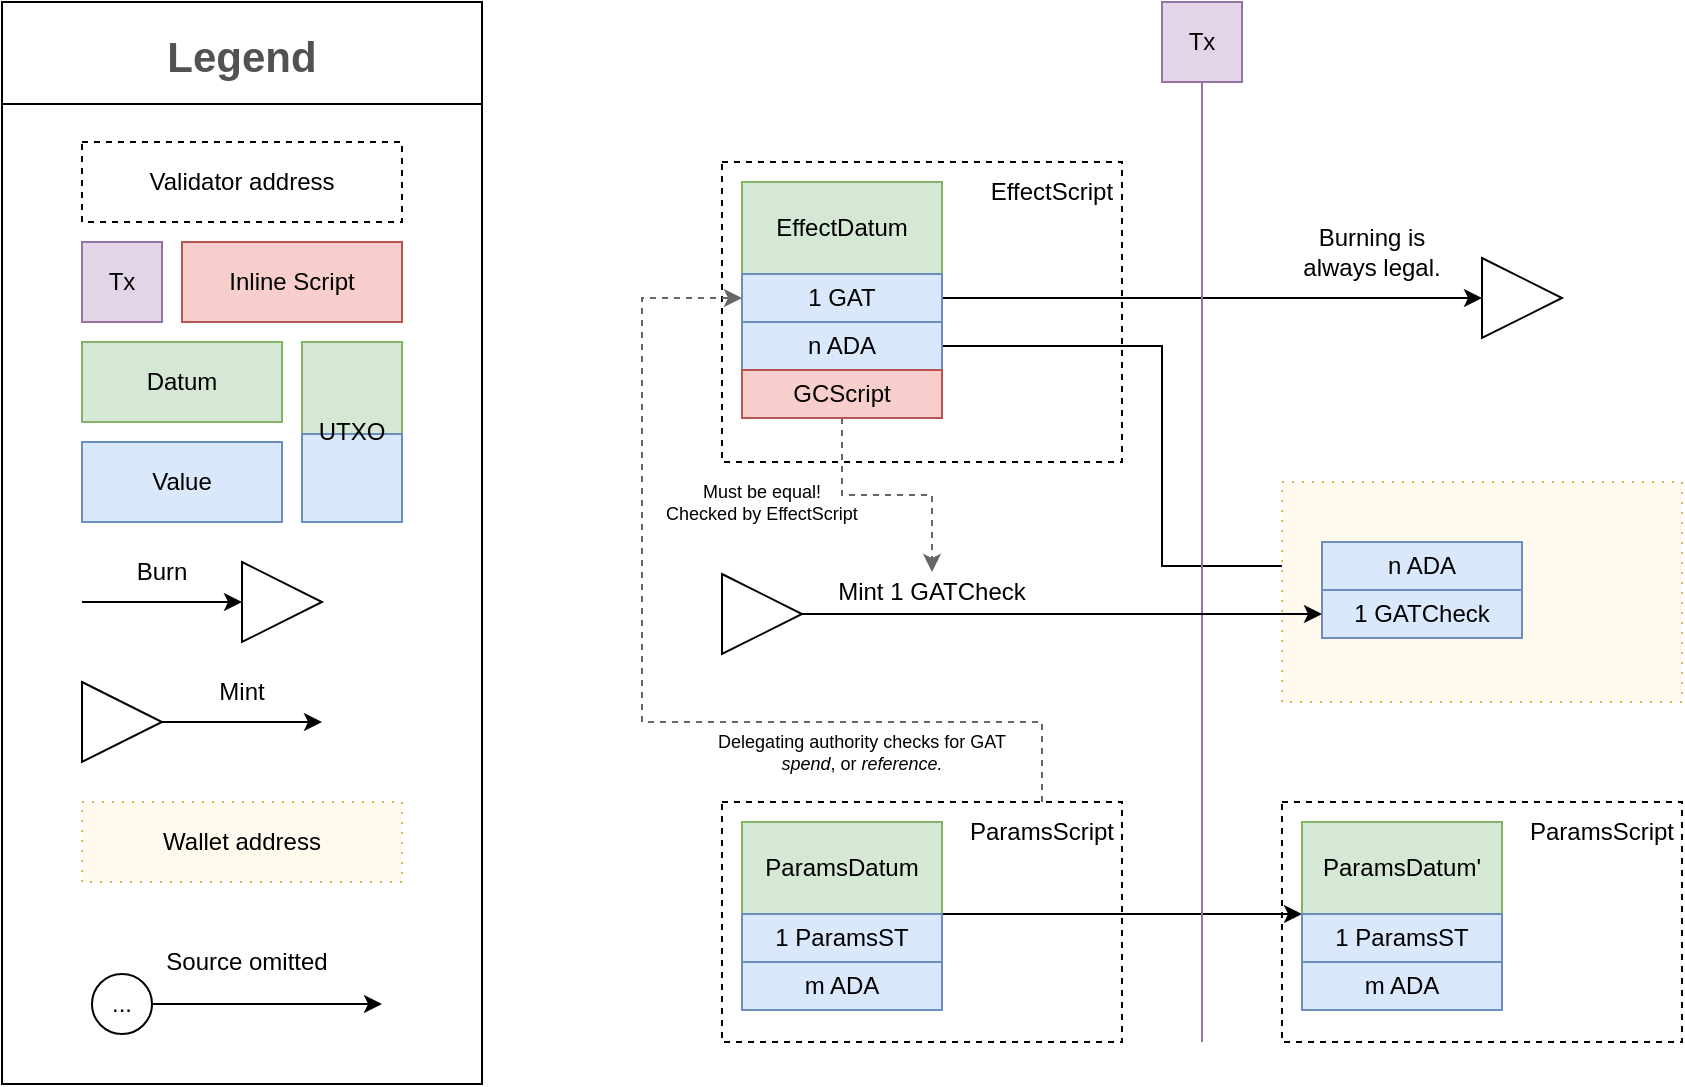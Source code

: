 <mxfile version="20.1.1" type="github">
  <diagram id="xCGJNGvYj_76dsZpOlgf" name="Page-1">
    <mxGraphModel dx="1072" dy="582" grid="1" gridSize="10" guides="1" tooltips="1" connect="1" arrows="1" fold="1" page="1" pageScale="1" pageWidth="827" pageHeight="1169" math="0" shadow="0">
      <root>
        <mxCell id="0" />
        <mxCell id="1" parent="0" />
        <mxCell id="ljMe7YeL6GGqAKYrPEuF-2" value="Legend" style="swimlane;fontStyle=1;childLayout=stackLayout;horizontal=1;startSize=51;horizontalStack=0;resizeParent=1;resizeParentMax=0;resizeLast=0;collapsible=1;marginBottom=0;fontFamily=Helvetica;fontSize=21;fontColor=#525252;" vertex="1" parent="1">
          <mxGeometry x="40" y="160" width="240" height="541" as="geometry">
            <mxRectangle x="80" y="69" width="240" height="50" as="alternateBounds" />
          </mxGeometry>
        </mxCell>
        <mxCell id="ljMe7YeL6GGqAKYrPEuF-3" value="e" style="group" vertex="1" connectable="0" parent="ljMe7YeL6GGqAKYrPEuF-2">
          <mxGeometry y="51" width="240" height="490" as="geometry" />
        </mxCell>
        <mxCell id="ljMe7YeL6GGqAKYrPEuF-4" value="" style="rounded=0;whiteSpace=wrap;html=1;fontSize=12;" vertex="1" parent="ljMe7YeL6GGqAKYrPEuF-3">
          <mxGeometry width="240" height="490" as="geometry" />
        </mxCell>
        <mxCell id="ljMe7YeL6GGqAKYrPEuF-5" value="Validator address" style="rounded=0;whiteSpace=wrap;html=1;fontSize=12;fillColor=none;dashed=1;horizontal=1;strokeColor=#000000;gradientColor=none;" vertex="1" parent="ljMe7YeL6GGqAKYrPEuF-3">
          <mxGeometry x="40" y="19" width="160" height="40" as="geometry" />
        </mxCell>
        <mxCell id="ljMe7YeL6GGqAKYrPEuF-6" value="Tx" style="rounded=0;whiteSpace=wrap;html=1;fontSize=12;fillColor=#e1d5e7;horizontal=1;strokeColor=#9673a6;" vertex="1" parent="ljMe7YeL6GGqAKYrPEuF-3">
          <mxGeometry x="40" y="69" width="40" height="40" as="geometry" />
        </mxCell>
        <mxCell id="ljMe7YeL6GGqAKYrPEuF-7" value="&lt;div&gt;Datum&lt;/div&gt;" style="rounded=0;whiteSpace=wrap;html=1;fontSize=12;fillColor=#d5e8d4;horizontal=1;strokeColor=#82b366;" vertex="1" parent="ljMe7YeL6GGqAKYrPEuF-3">
          <mxGeometry x="40" y="119" width="100" height="40" as="geometry" />
        </mxCell>
        <mxCell id="ljMe7YeL6GGqAKYrPEuF-8" value="" style="rounded=0;whiteSpace=wrap;html=1;fontSize=12;fillColor=#d5e8d4;horizontal=1;strokeColor=#82b366;" vertex="1" parent="ljMe7YeL6GGqAKYrPEuF-3">
          <mxGeometry x="150" y="119" width="50" height="46" as="geometry" />
        </mxCell>
        <mxCell id="ljMe7YeL6GGqAKYrPEuF-9" value="Value" style="rounded=0;whiteSpace=wrap;html=1;fontSize=12;fillColor=#dae8fc;horizontal=1;strokeColor=#6c8ebf;" vertex="1" parent="ljMe7YeL6GGqAKYrPEuF-3">
          <mxGeometry x="40" y="169" width="100" height="40" as="geometry" />
        </mxCell>
        <mxCell id="ljMe7YeL6GGqAKYrPEuF-10" value="" style="rounded=0;whiteSpace=wrap;html=1;fontSize=12;fillColor=#dae8fc;horizontal=1;strokeColor=#6c8ebf;" vertex="1" parent="ljMe7YeL6GGqAKYrPEuF-3">
          <mxGeometry x="150" y="165" width="50" height="44" as="geometry" />
        </mxCell>
        <mxCell id="ljMe7YeL6GGqAKYrPEuF-11" value="UTXO" style="text;html=1;strokeColor=none;fillColor=none;align=center;verticalAlign=middle;whiteSpace=wrap;rounded=0;fontSize=12;" vertex="1" parent="ljMe7YeL6GGqAKYrPEuF-3">
          <mxGeometry x="155" y="149" width="40" height="30" as="geometry" />
        </mxCell>
        <mxCell id="ljMe7YeL6GGqAKYrPEuF-12" value="" style="triangle;whiteSpace=wrap;html=1;fontSize=12;strokeColor=default;fillColor=default;" vertex="1" parent="ljMe7YeL6GGqAKYrPEuF-3">
          <mxGeometry x="120" y="229" width="40" height="40" as="geometry" />
        </mxCell>
        <mxCell id="ljMe7YeL6GGqAKYrPEuF-13" value="" style="endArrow=classic;html=1;rounded=0;fontSize=12;entryX=0;entryY=0.5;entryDx=0;entryDy=0;" edge="1" parent="ljMe7YeL6GGqAKYrPEuF-3" target="ljMe7YeL6GGqAKYrPEuF-12">
          <mxGeometry width="50" height="50" relative="1" as="geometry">
            <mxPoint x="40" y="249" as="sourcePoint" />
            <mxPoint x="90" y="269" as="targetPoint" />
          </mxGeometry>
        </mxCell>
        <mxCell id="ljMe7YeL6GGqAKYrPEuF-14" value="Burn" style="text;html=1;strokeColor=none;fillColor=none;align=center;verticalAlign=middle;whiteSpace=wrap;rounded=0;fontSize=12;" vertex="1" parent="ljMe7YeL6GGqAKYrPEuF-3">
          <mxGeometry x="50" y="219" width="60" height="30" as="geometry" />
        </mxCell>
        <mxCell id="ljMe7YeL6GGqAKYrPEuF-15" value="" style="triangle;whiteSpace=wrap;html=1;fontSize=12;strokeColor=default;fillColor=default;" vertex="1" parent="ljMe7YeL6GGqAKYrPEuF-3">
          <mxGeometry x="40" y="289" width="40" height="40" as="geometry" />
        </mxCell>
        <mxCell id="ljMe7YeL6GGqAKYrPEuF-16" value="" style="endArrow=classic;html=1;rounded=0;fontSize=12;exitX=1;exitY=0.5;exitDx=0;exitDy=0;" edge="1" parent="ljMe7YeL6GGqAKYrPEuF-3" source="ljMe7YeL6GGqAKYrPEuF-15">
          <mxGeometry width="50" height="50" relative="1" as="geometry">
            <mxPoint x="120" y="349" as="sourcePoint" />
            <mxPoint x="160" y="309" as="targetPoint" />
          </mxGeometry>
        </mxCell>
        <mxCell id="ljMe7YeL6GGqAKYrPEuF-17" value="Mint" style="text;html=1;strokeColor=none;fillColor=none;align=center;verticalAlign=middle;whiteSpace=wrap;rounded=0;fontSize=12;" vertex="1" parent="ljMe7YeL6GGqAKYrPEuF-3">
          <mxGeometry x="90" y="279" width="60" height="30" as="geometry" />
        </mxCell>
        <mxCell id="ljMe7YeL6GGqAKYrPEuF-18" value="Wallet address" style="rounded=0;whiteSpace=wrap;html=1;fontSize=12;fillColor=#FFFAED;dashed=1;horizontal=1;dashPattern=1 4;strokeColor=#d6b656;" vertex="1" parent="ljMe7YeL6GGqAKYrPEuF-3">
          <mxGeometry x="40" y="349" width="160" height="40" as="geometry" />
        </mxCell>
        <mxCell id="ljMe7YeL6GGqAKYrPEuF-19" style="edgeStyle=orthogonalEdgeStyle;rounded=0;orthogonalLoop=1;jettySize=auto;html=1;exitX=1;exitY=0.5;exitDx=0;exitDy=0;fontSize=12;" edge="1" parent="ljMe7YeL6GGqAKYrPEuF-3" source="ljMe7YeL6GGqAKYrPEuF-20">
          <mxGeometry relative="1" as="geometry">
            <mxPoint x="190" y="450" as="targetPoint" />
          </mxGeometry>
        </mxCell>
        <mxCell id="ljMe7YeL6GGqAKYrPEuF-20" value="..." style="ellipse;whiteSpace=wrap;html=1;aspect=fixed;fontSize=12;strokeColor=#000000;fillColor=none;gradientColor=none;" vertex="1" parent="ljMe7YeL6GGqAKYrPEuF-3">
          <mxGeometry x="45" y="435" width="30" height="30" as="geometry" />
        </mxCell>
        <mxCell id="ljMe7YeL6GGqAKYrPEuF-21" value="Source omitted" style="text;html=1;strokeColor=none;fillColor=none;align=center;verticalAlign=middle;whiteSpace=wrap;rounded=0;fontSize=12;" vertex="1" parent="ljMe7YeL6GGqAKYrPEuF-3">
          <mxGeometry x="75" y="419" width="95" height="20" as="geometry" />
        </mxCell>
        <mxCell id="ljMe7YeL6GGqAKYrPEuF-67" value="Inline Script" style="rounded=0;whiteSpace=wrap;html=1;fontSize=12;fillColor=#f8cecc;horizontal=1;strokeColor=#b85450;" vertex="1" parent="ljMe7YeL6GGqAKYrPEuF-3">
          <mxGeometry x="90" y="69" width="110" height="40" as="geometry" />
        </mxCell>
        <mxCell id="ljMe7YeL6GGqAKYrPEuF-22" value="" style="rounded=0;whiteSpace=wrap;html=1;fontSize=12;fillColor=none;dashed=1;horizontal=1;strokeColor=#000000;gradientColor=none;" vertex="1" parent="1">
          <mxGeometry x="400" y="240" width="200" height="150" as="geometry" />
        </mxCell>
        <mxCell id="ljMe7YeL6GGqAKYrPEuF-23" value="EffectScript" style="text;html=1;strokeColor=none;fillColor=none;align=center;verticalAlign=middle;whiteSpace=wrap;rounded=0;" vertex="1" parent="1">
          <mxGeometry x="530" y="240" width="70" height="30" as="geometry" />
        </mxCell>
        <mxCell id="ljMe7YeL6GGqAKYrPEuF-24" value="EffectDatum" style="rounded=0;whiteSpace=wrap;html=1;fontSize=12;fillColor=#d5e8d4;horizontal=1;strokeColor=#82b366;" vertex="1" parent="1">
          <mxGeometry x="410" y="250" width="100" height="46" as="geometry" />
        </mxCell>
        <mxCell id="ljMe7YeL6GGqAKYrPEuF-62" style="edgeStyle=orthogonalEdgeStyle;rounded=0;orthogonalLoop=1;jettySize=auto;html=1;exitX=1;exitY=0.5;exitDx=0;exitDy=0;entryX=0;entryY=0.5;entryDx=0;entryDy=0;" edge="1" parent="1" source="ljMe7YeL6GGqAKYrPEuF-26" target="ljMe7YeL6GGqAKYrPEuF-59">
          <mxGeometry relative="1" as="geometry" />
        </mxCell>
        <mxCell id="ljMe7YeL6GGqAKYrPEuF-26" value="1 GAT" style="rounded=0;whiteSpace=wrap;html=1;fontSize=12;fillColor=#dae8fc;horizontal=1;strokeColor=#6c8ebf;" vertex="1" parent="1">
          <mxGeometry x="410" y="296" width="100" height="24" as="geometry" />
        </mxCell>
        <mxCell id="ljMe7YeL6GGqAKYrPEuF-58" style="edgeStyle=orthogonalEdgeStyle;rounded=0;orthogonalLoop=1;jettySize=auto;html=1;exitX=1;exitY=0.5;exitDx=0;exitDy=0;entryX=0;entryY=0.5;entryDx=0;entryDy=0;" edge="1" parent="1" source="ljMe7YeL6GGqAKYrPEuF-27" target="ljMe7YeL6GGqAKYrPEuF-47">
          <mxGeometry relative="1" as="geometry">
            <Array as="points">
              <mxPoint x="620" y="332" />
              <mxPoint x="620" y="442" />
            </Array>
          </mxGeometry>
        </mxCell>
        <mxCell id="ljMe7YeL6GGqAKYrPEuF-27" value="&lt;div&gt;n ADA&lt;/div&gt;" style="rounded=0;whiteSpace=wrap;html=1;fontSize=12;fillColor=#dae8fc;horizontal=1;strokeColor=#6c8ebf;" vertex="1" parent="1">
          <mxGeometry x="410" y="320" width="100" height="24" as="geometry" />
        </mxCell>
        <mxCell id="ljMe7YeL6GGqAKYrPEuF-33" value="" style="rounded=0;whiteSpace=wrap;html=1;fontSize=12;fillColor=none;dashed=1;horizontal=1;strokeColor=#000000;gradientColor=none;" vertex="1" parent="1">
          <mxGeometry x="400" y="560" width="200" height="120" as="geometry" />
        </mxCell>
        <mxCell id="ljMe7YeL6GGqAKYrPEuF-65" style="edgeStyle=orthogonalEdgeStyle;rounded=0;orthogonalLoop=1;jettySize=auto;html=1;exitX=0.5;exitY=0;exitDx=0;exitDy=0;entryX=0;entryY=0.5;entryDx=0;entryDy=0;dashed=1;fillColor=#f5f5f5;strokeColor=#666666;" edge="1" parent="1" source="ljMe7YeL6GGqAKYrPEuF-34" target="ljMe7YeL6GGqAKYrPEuF-26">
          <mxGeometry relative="1" as="geometry">
            <Array as="points">
              <mxPoint x="560" y="520" />
              <mxPoint x="360" y="520" />
              <mxPoint x="360" y="308" />
            </Array>
          </mxGeometry>
        </mxCell>
        <mxCell id="ljMe7YeL6GGqAKYrPEuF-34" value="ParamsScript" style="text;html=1;strokeColor=none;fillColor=none;align=center;verticalAlign=middle;whiteSpace=wrap;rounded=0;" vertex="1" parent="1">
          <mxGeometry x="520" y="560" width="80" height="30" as="geometry" />
        </mxCell>
        <mxCell id="ljMe7YeL6GGqAKYrPEuF-64" style="edgeStyle=orthogonalEdgeStyle;rounded=0;orthogonalLoop=1;jettySize=auto;html=1;exitX=1;exitY=1;exitDx=0;exitDy=0;entryX=0;entryY=1;entryDx=0;entryDy=0;" edge="1" parent="1" source="ljMe7YeL6GGqAKYrPEuF-35" target="ljMe7YeL6GGqAKYrPEuF-40">
          <mxGeometry relative="1" as="geometry">
            <Array as="points">
              <mxPoint x="600" y="616" />
              <mxPoint x="600" y="616" />
            </Array>
          </mxGeometry>
        </mxCell>
        <mxCell id="ljMe7YeL6GGqAKYrPEuF-35" value="ParamsDatum" style="rounded=0;whiteSpace=wrap;html=1;fontSize=12;fillColor=#d5e8d4;horizontal=1;strokeColor=#82b366;" vertex="1" parent="1">
          <mxGeometry x="410" y="570" width="100" height="46" as="geometry" />
        </mxCell>
        <mxCell id="ljMe7YeL6GGqAKYrPEuF-36" value="1 ParamsST" style="rounded=0;whiteSpace=wrap;html=1;fontSize=12;fillColor=#dae8fc;horizontal=1;strokeColor=#6c8ebf;" vertex="1" parent="1">
          <mxGeometry x="410" y="616" width="100" height="24" as="geometry" />
        </mxCell>
        <mxCell id="ljMe7YeL6GGqAKYrPEuF-37" value="&lt;div&gt;m ADA&lt;/div&gt;" style="rounded=0;whiteSpace=wrap;html=1;fontSize=12;fillColor=#dae8fc;horizontal=1;strokeColor=#6c8ebf;" vertex="1" parent="1">
          <mxGeometry x="410" y="640" width="100" height="24" as="geometry" />
        </mxCell>
        <mxCell id="ljMe7YeL6GGqAKYrPEuF-38" value="" style="rounded=0;whiteSpace=wrap;html=1;fontSize=12;fillColor=none;dashed=1;horizontal=1;strokeColor=#000000;gradientColor=none;" vertex="1" parent="1">
          <mxGeometry x="680" y="560" width="200" height="120" as="geometry" />
        </mxCell>
        <mxCell id="ljMe7YeL6GGqAKYrPEuF-39" value="ParamsScript" style="text;html=1;strokeColor=none;fillColor=none;align=center;verticalAlign=middle;whiteSpace=wrap;rounded=0;" vertex="1" parent="1">
          <mxGeometry x="800" y="560" width="80" height="30" as="geometry" />
        </mxCell>
        <mxCell id="ljMe7YeL6GGqAKYrPEuF-40" value="ParamsDatum&#39;" style="rounded=0;whiteSpace=wrap;html=1;fontSize=12;fillColor=#d5e8d4;horizontal=1;strokeColor=#82b366;" vertex="1" parent="1">
          <mxGeometry x="690" y="570" width="100" height="46" as="geometry" />
        </mxCell>
        <mxCell id="ljMe7YeL6GGqAKYrPEuF-41" value="1 ParamsST" style="rounded=0;whiteSpace=wrap;html=1;fontSize=12;fillColor=#dae8fc;horizontal=1;strokeColor=#6c8ebf;" vertex="1" parent="1">
          <mxGeometry x="690" y="616" width="100" height="24" as="geometry" />
        </mxCell>
        <mxCell id="ljMe7YeL6GGqAKYrPEuF-42" value="&lt;div&gt;m ADA&lt;/div&gt;" style="rounded=0;whiteSpace=wrap;html=1;fontSize=12;fillColor=#dae8fc;horizontal=1;strokeColor=#6c8ebf;" vertex="1" parent="1">
          <mxGeometry x="690" y="640" width="100" height="24" as="geometry" />
        </mxCell>
        <mxCell id="ljMe7YeL6GGqAKYrPEuF-43" value="Tx" style="rounded=0;whiteSpace=wrap;html=1;fontSize=12;fillColor=#e1d5e7;horizontal=1;strokeColor=#9673a6;" vertex="1" parent="1">
          <mxGeometry x="620" y="160" width="40" height="40" as="geometry" />
        </mxCell>
        <mxCell id="ljMe7YeL6GGqAKYrPEuF-44" value="" style="endArrow=none;html=1;rounded=0;entryX=0.5;entryY=1;entryDx=0;entryDy=0;fillColor=#e1d5e7;strokeColor=#9673a6;" edge="1" parent="1" target="ljMe7YeL6GGqAKYrPEuF-43">
          <mxGeometry width="50" height="50" relative="1" as="geometry">
            <mxPoint x="640" y="680" as="sourcePoint" />
            <mxPoint x="640" y="250" as="targetPoint" />
          </mxGeometry>
        </mxCell>
        <mxCell id="ljMe7YeL6GGqAKYrPEuF-46" value="" style="rounded=0;whiteSpace=wrap;html=1;fontSize=12;fillColor=#FFFAED;dashed=1;horizontal=1;dashPattern=1 4;strokeColor=#d6b656;" vertex="1" parent="1">
          <mxGeometry x="680" y="400" width="200" height="110" as="geometry" />
        </mxCell>
        <mxCell id="ljMe7YeL6GGqAKYrPEuF-47" value="&lt;div&gt;n ADA&lt;/div&gt;" style="rounded=0;whiteSpace=wrap;html=1;fontSize=12;fillColor=#dae8fc;horizontal=1;strokeColor=#6c8ebf;" vertex="1" parent="1">
          <mxGeometry x="700" y="430" width="100" height="24" as="geometry" />
        </mxCell>
        <mxCell id="ljMe7YeL6GGqAKYrPEuF-48" value="1 GATCheck" style="rounded=0;whiteSpace=wrap;html=1;fontSize=12;fillColor=#dae8fc;horizontal=1;strokeColor=#6c8ebf;" vertex="1" parent="1">
          <mxGeometry x="700" y="454" width="100" height="24" as="geometry" />
        </mxCell>
        <mxCell id="ljMe7YeL6GGqAKYrPEuF-49" value="" style="triangle;whiteSpace=wrap;html=1;fontSize=12;strokeColor=default;fillColor=default;" vertex="1" parent="1">
          <mxGeometry x="400" y="446" width="40" height="40" as="geometry" />
        </mxCell>
        <mxCell id="ljMe7YeL6GGqAKYrPEuF-50" value="Mint 1 GATCheck " style="text;html=1;strokeColor=none;fillColor=none;align=center;verticalAlign=middle;whiteSpace=wrap;rounded=0;fontSize=12;" vertex="1" parent="1">
          <mxGeometry x="440" y="445" width="130" height="20" as="geometry" />
        </mxCell>
        <mxCell id="ljMe7YeL6GGqAKYrPEuF-51" value="" style="endArrow=classic;html=1;rounded=0;fontSize=12;exitX=1;exitY=0.5;exitDx=0;exitDy=0;entryX=0;entryY=0.5;entryDx=0;entryDy=0;" edge="1" source="ljMe7YeL6GGqAKYrPEuF-49" parent="1" target="ljMe7YeL6GGqAKYrPEuF-48">
          <mxGeometry width="50" height="50" relative="1" as="geometry">
            <mxPoint x="440" y="289" as="sourcePoint" />
            <mxPoint x="520" y="460" as="targetPoint" />
          </mxGeometry>
        </mxCell>
        <mxCell id="ljMe7YeL6GGqAKYrPEuF-55" style="edgeStyle=orthogonalEdgeStyle;rounded=0;orthogonalLoop=1;jettySize=auto;html=1;exitX=0.5;exitY=1;exitDx=0;exitDy=0;entryX=0.5;entryY=0;entryDx=0;entryDy=0;dashed=1;fillColor=#f5f5f5;strokeColor=#666666;" edge="1" parent="1" source="ljMe7YeL6GGqAKYrPEuF-52" target="ljMe7YeL6GGqAKYrPEuF-50">
          <mxGeometry relative="1" as="geometry" />
        </mxCell>
        <mxCell id="ljMe7YeL6GGqAKYrPEuF-52" value="GCScript" style="rounded=0;whiteSpace=wrap;html=1;fontSize=12;fillColor=#f8cecc;horizontal=1;strokeColor=#b85450;" vertex="1" parent="1">
          <mxGeometry x="410" y="344" width="100" height="24" as="geometry" />
        </mxCell>
        <mxCell id="ljMe7YeL6GGqAKYrPEuF-56" value="&lt;div style=&quot;font-size: 9px;&quot;&gt;Must be equal!&lt;/div&gt;&lt;div style=&quot;font-size: 9px;&quot;&gt;Checked by EffectScript&lt;br style=&quot;font-size: 9px;&quot;&gt;&lt;/div&gt;" style="text;html=1;strokeColor=none;fillColor=none;align=center;verticalAlign=middle;whiteSpace=wrap;rounded=0;fontSize=9;" vertex="1" parent="1">
          <mxGeometry x="350" y="390" width="140" height="40" as="geometry" />
        </mxCell>
        <mxCell id="ljMe7YeL6GGqAKYrPEuF-59" value="" style="triangle;whiteSpace=wrap;html=1;fontSize=12;strokeColor=default;fillColor=default;" vertex="1" parent="1">
          <mxGeometry x="780" y="288" width="40" height="40" as="geometry" />
        </mxCell>
        <mxCell id="ljMe7YeL6GGqAKYrPEuF-60" value="Burning is always legal." style="text;html=1;strokeColor=none;fillColor=none;align=center;verticalAlign=middle;whiteSpace=wrap;rounded=0;fontSize=12;" vertex="1" parent="1">
          <mxGeometry x="680" y="270" width="90" height="30" as="geometry" />
        </mxCell>
        <mxCell id="ljMe7YeL6GGqAKYrPEuF-66" value="&lt;div style=&quot;font-size: 9px;&quot;&gt;Delegating authority checks for GAT &lt;i style=&quot;font-size: 9px;&quot;&gt;spend&lt;/i&gt;, or &lt;i style=&quot;font-size: 9px;&quot;&gt;reference.&lt;/i&gt;&lt;br style=&quot;font-size: 9px;&quot;&gt;&lt;/div&gt;" style="text;html=1;strokeColor=none;fillColor=none;align=center;verticalAlign=middle;whiteSpace=wrap;rounded=0;fontSize=9;" vertex="1" parent="1">
          <mxGeometry x="390" y="520" width="160" height="30" as="geometry" />
        </mxCell>
      </root>
    </mxGraphModel>
  </diagram>
</mxfile>
